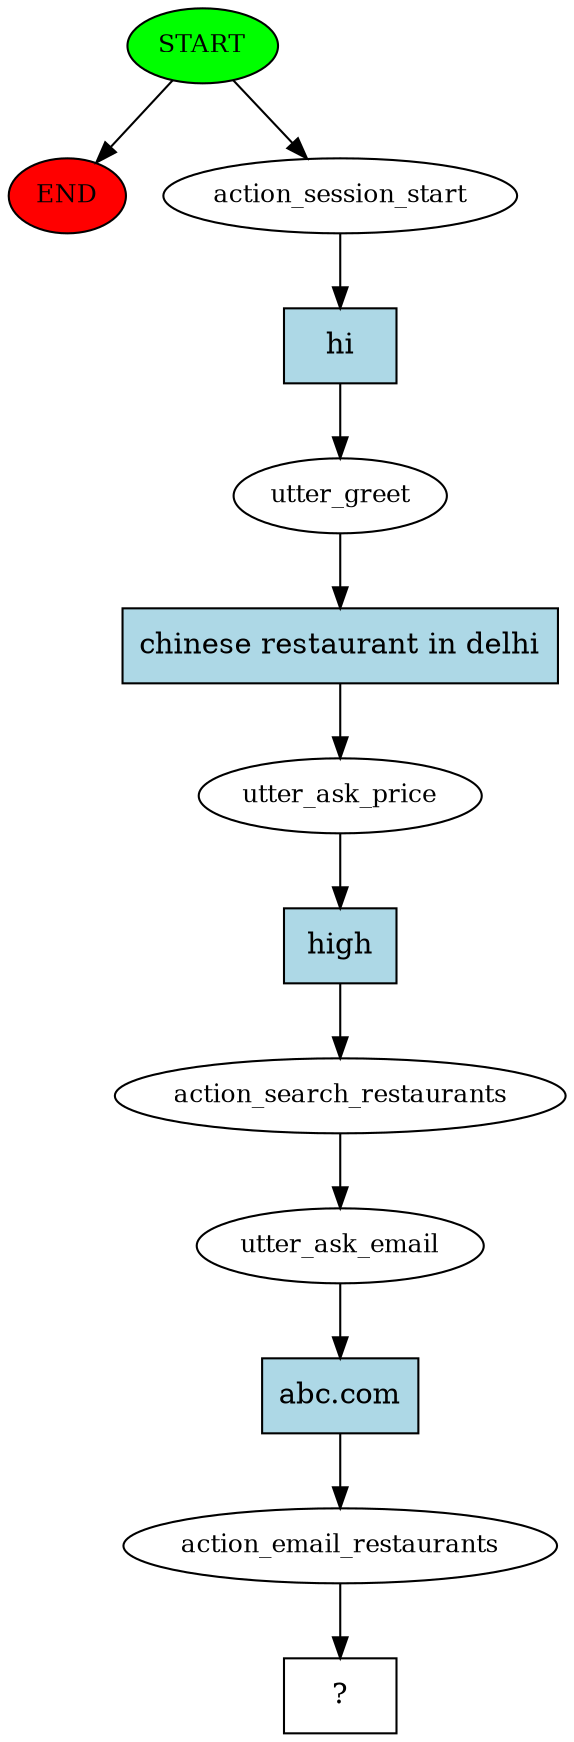 digraph  {
0 [class="start active", fillcolor=green, fontsize=12, label=START, style=filled];
"-1" [class=end, fillcolor=red, fontsize=12, label=END, style=filled];
1 [class=active, fontsize=12, label=action_session_start];
2 [class=active, fontsize=12, label=utter_greet];
3 [class=active, fontsize=12, label=utter_ask_price];
4 [class=active, fontsize=12, label=action_search_restaurants];
5 [class=active, fontsize=12, label=utter_ask_email];
6 [class=active, fontsize=12, label=action_email_restaurants];
7 [class="intent dashed active", label="  ?  ", shape=rect];
8 [class="intent active", fillcolor=lightblue, label=hi, shape=rect, style=filled];
9 [class="intent active", fillcolor=lightblue, label="chinese restaurant in delhi", shape=rect, style=filled];
10 [class="intent active", fillcolor=lightblue, label=high, shape=rect, style=filled];
11 [class="intent active", fillcolor=lightblue, label="abc.com", shape=rect, style=filled];
0 -> "-1"  [class="", key=NONE, label=""];
0 -> 1  [class=active, key=NONE, label=""];
1 -> 8  [class=active, key=0];
2 -> 9  [class=active, key=0];
3 -> 10  [class=active, key=0];
4 -> 5  [class=active, key=NONE, label=""];
5 -> 11  [class=active, key=0];
6 -> 7  [class=active, key=NONE, label=""];
8 -> 2  [class=active, key=0];
9 -> 3  [class=active, key=0];
10 -> 4  [class=active, key=0];
11 -> 6  [class=active, key=0];
}
